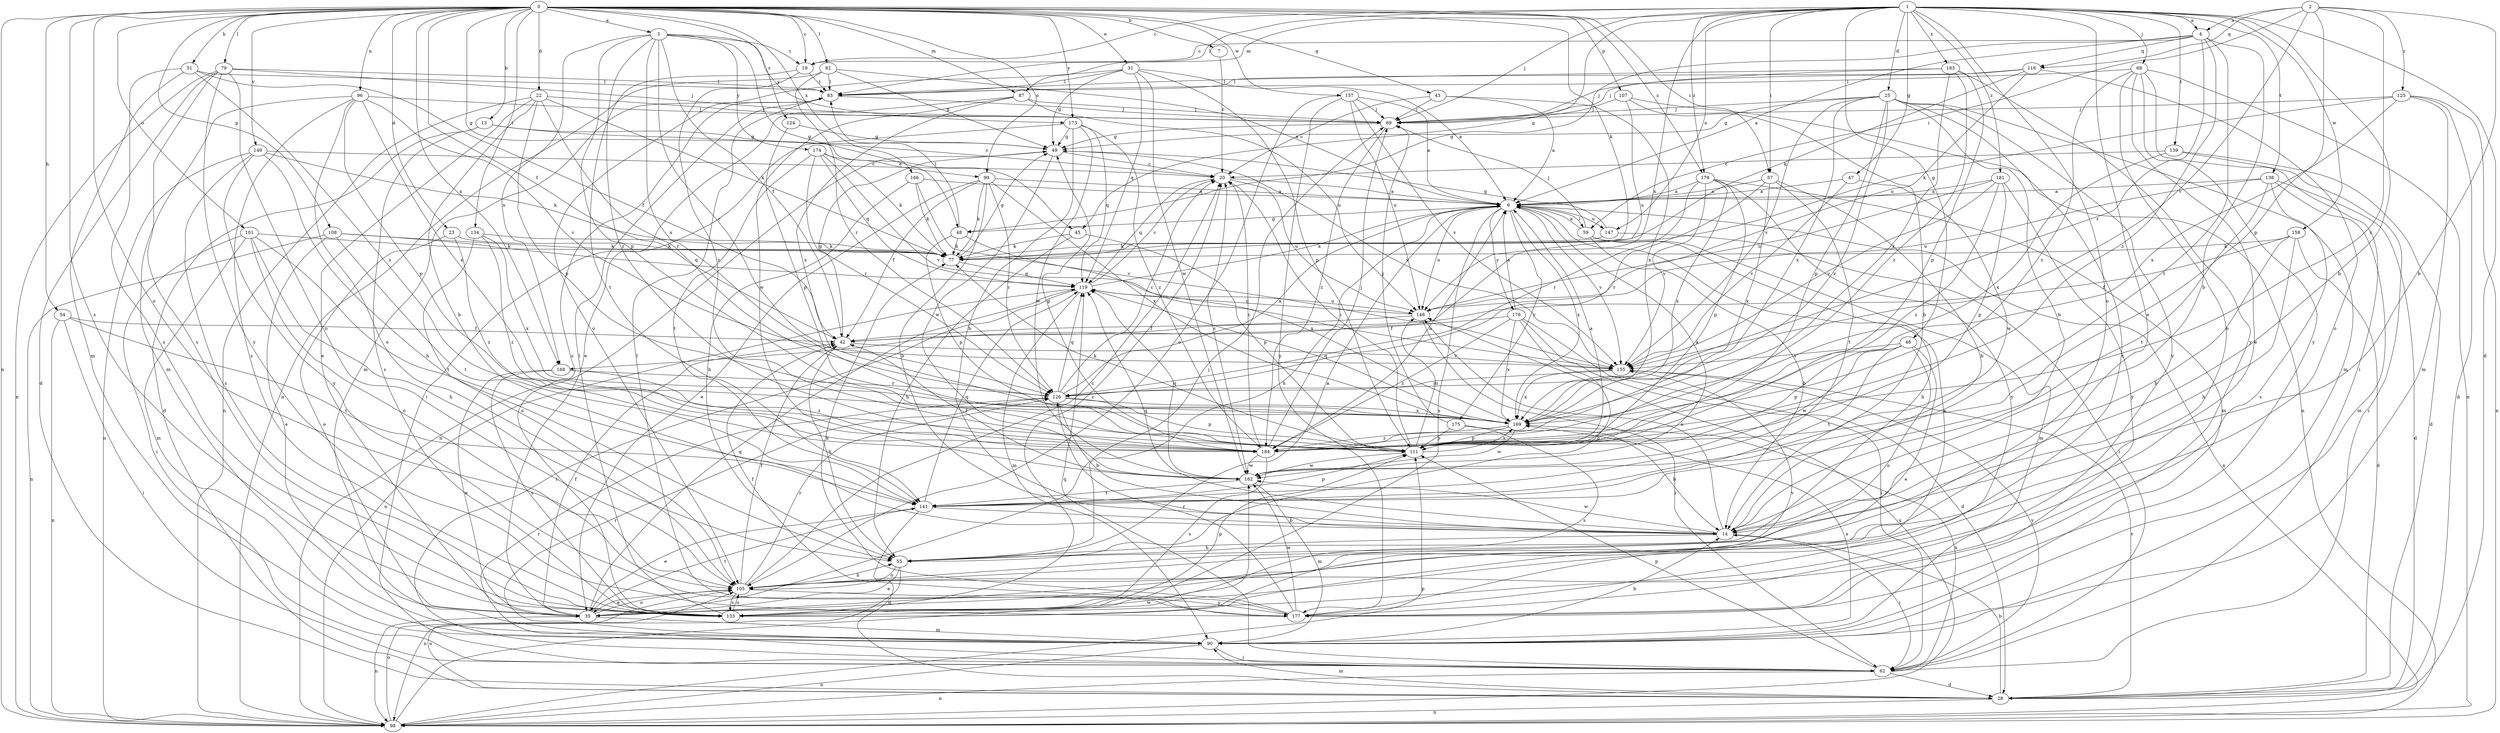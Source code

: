 strict digraph  {
0;
1;
2;
3;
4;
6;
7;
13;
14;
19;
20;
22;
23;
25;
28;
31;
35;
42;
43;
45;
46;
47;
48;
49;
51;
54;
55;
57;
59;
62;
68;
69;
77;
79;
82;
83;
87;
90;
96;
98;
99;
101;
105;
107;
108;
111;
118;
119;
124;
125;
126;
133;
134;
138;
139;
141;
147;
148;
149;
155;
157;
158;
162;
166;
168;
169;
173;
174;
175;
176;
177;
178;
181;
183;
184;
0 -> 3  [label=a];
0 -> 7  [label=b];
0 -> 13  [label=b];
0 -> 19  [label=c];
0 -> 22  [label=d];
0 -> 23  [label=d];
0 -> 31  [label=e];
0 -> 42  [label=f];
0 -> 43  [label=g];
0 -> 45  [label=g];
0 -> 51  [label=h];
0 -> 54  [label=h];
0 -> 57  [label=i];
0 -> 77  [label=k];
0 -> 79  [label=l];
0 -> 82  [label=l];
0 -> 87  [label=m];
0 -> 96  [label=n];
0 -> 98  [label=n];
0 -> 99  [label=o];
0 -> 101  [label=o];
0 -> 105  [label=o];
0 -> 107  [label=p];
0 -> 108  [label=p];
0 -> 124  [label=r];
0 -> 133  [label=s];
0 -> 134  [label=t];
0 -> 149  [label=v];
0 -> 157  [label=w];
0 -> 166  [label=x];
0 -> 168  [label=x];
0 -> 173  [label=y];
0 -> 178  [label=z];
1 -> 4  [label=a];
1 -> 14  [label=b];
1 -> 19  [label=c];
1 -> 25  [label=d];
1 -> 28  [label=d];
1 -> 35  [label=e];
1 -> 45  [label=g];
1 -> 46  [label=g];
1 -> 47  [label=g];
1 -> 57  [label=i];
1 -> 68  [label=j];
1 -> 69  [label=j];
1 -> 83  [label=l];
1 -> 87  [label=m];
1 -> 105  [label=o];
1 -> 138  [label=t];
1 -> 139  [label=t];
1 -> 147  [label=u];
1 -> 158  [label=w];
1 -> 168  [label=x];
1 -> 178  [label=z];
1 -> 181  [label=z];
1 -> 183  [label=z];
2 -> 4  [label=a];
2 -> 14  [label=b];
2 -> 59  [label=i];
2 -> 111  [label=p];
2 -> 118  [label=q];
2 -> 125  [label=r];
2 -> 155  [label=v];
2 -> 184  [label=z];
3 -> 19  [label=c];
3 -> 42  [label=f];
3 -> 48  [label=g];
3 -> 111  [label=p];
3 -> 126  [label=r];
3 -> 168  [label=x];
3 -> 169  [label=x];
3 -> 173  [label=y];
3 -> 174  [label=y];
3 -> 184  [label=z];
4 -> 6  [label=a];
4 -> 14  [label=b];
4 -> 19  [label=c];
4 -> 48  [label=g];
4 -> 118  [label=q];
4 -> 126  [label=r];
4 -> 141  [label=t];
4 -> 184  [label=z];
6 -> 48  [label=g];
6 -> 55  [label=h];
6 -> 59  [label=i];
6 -> 98  [label=n];
6 -> 133  [label=s];
6 -> 147  [label=u];
6 -> 148  [label=u];
6 -> 155  [label=v];
6 -> 169  [label=x];
6 -> 175  [label=y];
6 -> 176  [label=y];
7 -> 20  [label=c];
13 -> 20  [label=c];
13 -> 28  [label=d];
13 -> 49  [label=g];
13 -> 133  [label=s];
14 -> 55  [label=h];
14 -> 62  [label=i];
14 -> 119  [label=q];
14 -> 148  [label=u];
14 -> 162  [label=w];
19 -> 83  [label=l];
19 -> 141  [label=t];
19 -> 184  [label=z];
20 -> 6  [label=a];
20 -> 119  [label=q];
20 -> 148  [label=u];
22 -> 14  [label=b];
22 -> 35  [label=e];
22 -> 69  [label=j];
22 -> 77  [label=k];
22 -> 98  [label=n];
22 -> 111  [label=p];
22 -> 126  [label=r];
23 -> 35  [label=e];
23 -> 77  [label=k];
23 -> 184  [label=z];
25 -> 14  [label=b];
25 -> 49  [label=g];
25 -> 69  [label=j];
25 -> 90  [label=m];
25 -> 111  [label=p];
25 -> 133  [label=s];
25 -> 155  [label=v];
25 -> 169  [label=x];
25 -> 177  [label=y];
25 -> 184  [label=z];
28 -> 14  [label=b];
28 -> 90  [label=m];
28 -> 98  [label=n];
28 -> 105  [label=o];
28 -> 155  [label=v];
31 -> 6  [label=a];
31 -> 49  [label=g];
31 -> 83  [label=l];
31 -> 105  [label=o];
31 -> 111  [label=p];
31 -> 119  [label=q];
31 -> 162  [label=w];
35 -> 42  [label=f];
35 -> 69  [label=j];
35 -> 90  [label=m];
35 -> 98  [label=n];
35 -> 105  [label=o];
35 -> 119  [label=q];
35 -> 141  [label=t];
42 -> 49  [label=g];
42 -> 55  [label=h];
42 -> 155  [label=v];
43 -> 6  [label=a];
43 -> 20  [label=c];
43 -> 69  [label=j];
43 -> 169  [label=x];
45 -> 55  [label=h];
45 -> 77  [label=k];
45 -> 111  [label=p];
46 -> 35  [label=e];
46 -> 105  [label=o];
46 -> 111  [label=p];
46 -> 141  [label=t];
46 -> 155  [label=v];
46 -> 162  [label=w];
47 -> 6  [label=a];
47 -> 155  [label=v];
47 -> 162  [label=w];
48 -> 77  [label=k];
48 -> 83  [label=l];
48 -> 111  [label=p];
48 -> 169  [label=x];
49 -> 20  [label=c];
49 -> 98  [label=n];
49 -> 155  [label=v];
49 -> 162  [label=w];
51 -> 42  [label=f];
51 -> 83  [label=l];
51 -> 90  [label=m];
51 -> 133  [label=s];
51 -> 184  [label=z];
54 -> 42  [label=f];
54 -> 62  [label=i];
54 -> 98  [label=n];
54 -> 141  [label=t];
55 -> 6  [label=a];
55 -> 35  [label=e];
55 -> 98  [label=n];
55 -> 105  [label=o];
57 -> 6  [label=a];
57 -> 14  [label=b];
57 -> 126  [label=r];
57 -> 141  [label=t];
57 -> 169  [label=x];
59 -> 6  [label=a];
59 -> 14  [label=b];
59 -> 55  [label=h];
59 -> 69  [label=j];
59 -> 90  [label=m];
62 -> 28  [label=d];
62 -> 98  [label=n];
62 -> 111  [label=p];
62 -> 119  [label=q];
62 -> 126  [label=r];
62 -> 155  [label=v];
62 -> 169  [label=x];
68 -> 35  [label=e];
68 -> 62  [label=i];
68 -> 83  [label=l];
68 -> 98  [label=n];
68 -> 105  [label=o];
68 -> 177  [label=y];
68 -> 184  [label=z];
69 -> 49  [label=g];
69 -> 184  [label=z];
77 -> 49  [label=g];
77 -> 119  [label=q];
79 -> 28  [label=d];
79 -> 69  [label=j];
79 -> 83  [label=l];
79 -> 98  [label=n];
79 -> 105  [label=o];
79 -> 133  [label=s];
79 -> 177  [label=y];
82 -> 6  [label=a];
82 -> 49  [label=g];
82 -> 83  [label=l];
82 -> 98  [label=n];
82 -> 126  [label=r];
83 -> 69  [label=j];
83 -> 90  [label=m];
83 -> 133  [label=s];
87 -> 35  [label=e];
87 -> 69  [label=j];
87 -> 148  [label=u];
87 -> 162  [label=w];
87 -> 169  [label=x];
90 -> 14  [label=b];
90 -> 62  [label=i];
90 -> 98  [label=n];
90 -> 126  [label=r];
90 -> 169  [label=x];
96 -> 69  [label=j];
96 -> 90  [label=m];
96 -> 105  [label=o];
96 -> 111  [label=p];
96 -> 133  [label=s];
96 -> 155  [label=v];
96 -> 169  [label=x];
98 -> 105  [label=o];
98 -> 111  [label=p];
98 -> 148  [label=u];
98 -> 162  [label=w];
99 -> 6  [label=a];
99 -> 14  [label=b];
99 -> 35  [label=e];
99 -> 42  [label=f];
99 -> 77  [label=k];
99 -> 126  [label=r];
99 -> 169  [label=x];
101 -> 55  [label=h];
101 -> 62  [label=i];
101 -> 77  [label=k];
101 -> 90  [label=m];
101 -> 105  [label=o];
101 -> 141  [label=t];
105 -> 20  [label=c];
105 -> 35  [label=e];
105 -> 42  [label=f];
105 -> 55  [label=h];
105 -> 126  [label=r];
105 -> 133  [label=s];
105 -> 177  [label=y];
107 -> 14  [label=b];
107 -> 69  [label=j];
107 -> 98  [label=n];
107 -> 148  [label=u];
108 -> 35  [label=e];
108 -> 77  [label=k];
108 -> 98  [label=n];
108 -> 119  [label=q];
108 -> 141  [label=t];
111 -> 6  [label=a];
111 -> 20  [label=c];
111 -> 77  [label=k];
111 -> 148  [label=u];
111 -> 162  [label=w];
111 -> 169  [label=x];
118 -> 69  [label=j];
118 -> 77  [label=k];
118 -> 83  [label=l];
118 -> 105  [label=o];
118 -> 148  [label=u];
119 -> 6  [label=a];
119 -> 20  [label=c];
119 -> 62  [label=i];
119 -> 90  [label=m];
119 -> 98  [label=n];
119 -> 148  [label=u];
124 -> 49  [label=g];
124 -> 111  [label=p];
125 -> 28  [label=d];
125 -> 69  [label=j];
125 -> 77  [label=k];
125 -> 90  [label=m];
125 -> 98  [label=n];
125 -> 169  [label=x];
126 -> 6  [label=a];
126 -> 14  [label=b];
126 -> 20  [label=c];
126 -> 111  [label=p];
126 -> 119  [label=q];
126 -> 169  [label=x];
133 -> 20  [label=c];
133 -> 83  [label=l];
133 -> 105  [label=o];
133 -> 111  [label=p];
133 -> 155  [label=v];
134 -> 77  [label=k];
134 -> 105  [label=o];
134 -> 169  [label=x];
134 -> 184  [label=z];
138 -> 6  [label=a];
138 -> 28  [label=d];
138 -> 90  [label=m];
138 -> 133  [label=s];
138 -> 141  [label=t];
138 -> 148  [label=u];
139 -> 20  [label=c];
139 -> 28  [label=d];
139 -> 62  [label=i];
139 -> 169  [label=x];
141 -> 14  [label=b];
141 -> 28  [label=d];
141 -> 35  [label=e];
141 -> 111  [label=p];
141 -> 119  [label=q];
147 -> 49  [label=g];
147 -> 62  [label=i];
147 -> 77  [label=k];
148 -> 42  [label=f];
148 -> 62  [label=i];
148 -> 119  [label=q];
149 -> 20  [label=c];
149 -> 55  [label=h];
149 -> 77  [label=k];
149 -> 98  [label=n];
149 -> 133  [label=s];
149 -> 177  [label=y];
155 -> 126  [label=r];
155 -> 169  [label=x];
157 -> 6  [label=a];
157 -> 69  [label=j];
157 -> 105  [label=o];
157 -> 148  [label=u];
157 -> 155  [label=v];
157 -> 177  [label=y];
158 -> 14  [label=b];
158 -> 28  [label=d];
158 -> 42  [label=f];
158 -> 55  [label=h];
158 -> 77  [label=k];
162 -> 6  [label=a];
162 -> 20  [label=c];
162 -> 42  [label=f];
162 -> 90  [label=m];
162 -> 119  [label=q];
162 -> 141  [label=t];
166 -> 6  [label=a];
166 -> 55  [label=h];
166 -> 77  [label=k];
166 -> 155  [label=v];
168 -> 35  [label=e];
168 -> 126  [label=r];
168 -> 133  [label=s];
168 -> 184  [label=z];
169 -> 111  [label=p];
169 -> 119  [label=q];
169 -> 162  [label=w];
169 -> 184  [label=z];
173 -> 14  [label=b];
173 -> 49  [label=g];
173 -> 62  [label=i];
173 -> 119  [label=q];
173 -> 162  [label=w];
173 -> 184  [label=z];
174 -> 77  [label=k];
174 -> 119  [label=q];
174 -> 126  [label=r];
174 -> 141  [label=t];
174 -> 155  [label=v];
174 -> 99  [label=e];
175 -> 14  [label=b];
175 -> 69  [label=j];
175 -> 111  [label=p];
175 -> 133  [label=s];
176 -> 6  [label=a];
176 -> 28  [label=d];
176 -> 42  [label=f];
176 -> 55  [label=h];
176 -> 62  [label=i];
176 -> 169  [label=x];
176 -> 184  [label=z];
177 -> 6  [label=a];
177 -> 42  [label=f];
177 -> 77  [label=k];
177 -> 83  [label=l];
177 -> 126  [label=r];
177 -> 162  [label=w];
178 -> 6  [label=a];
178 -> 90  [label=m];
178 -> 111  [label=p];
178 -> 126  [label=r];
178 -> 155  [label=v];
178 -> 169  [label=x];
178 -> 177  [label=y];
181 -> 6  [label=a];
181 -> 111  [label=p];
181 -> 148  [label=u];
181 -> 155  [label=v];
181 -> 177  [label=y];
181 -> 184  [label=z];
183 -> 69  [label=j];
183 -> 83  [label=l];
183 -> 111  [label=p];
183 -> 169  [label=x];
183 -> 177  [label=y];
183 -> 184  [label=z];
184 -> 6  [label=a];
184 -> 20  [label=c];
184 -> 49  [label=g];
184 -> 69  [label=j];
184 -> 133  [label=s];
184 -> 162  [label=w];
}
